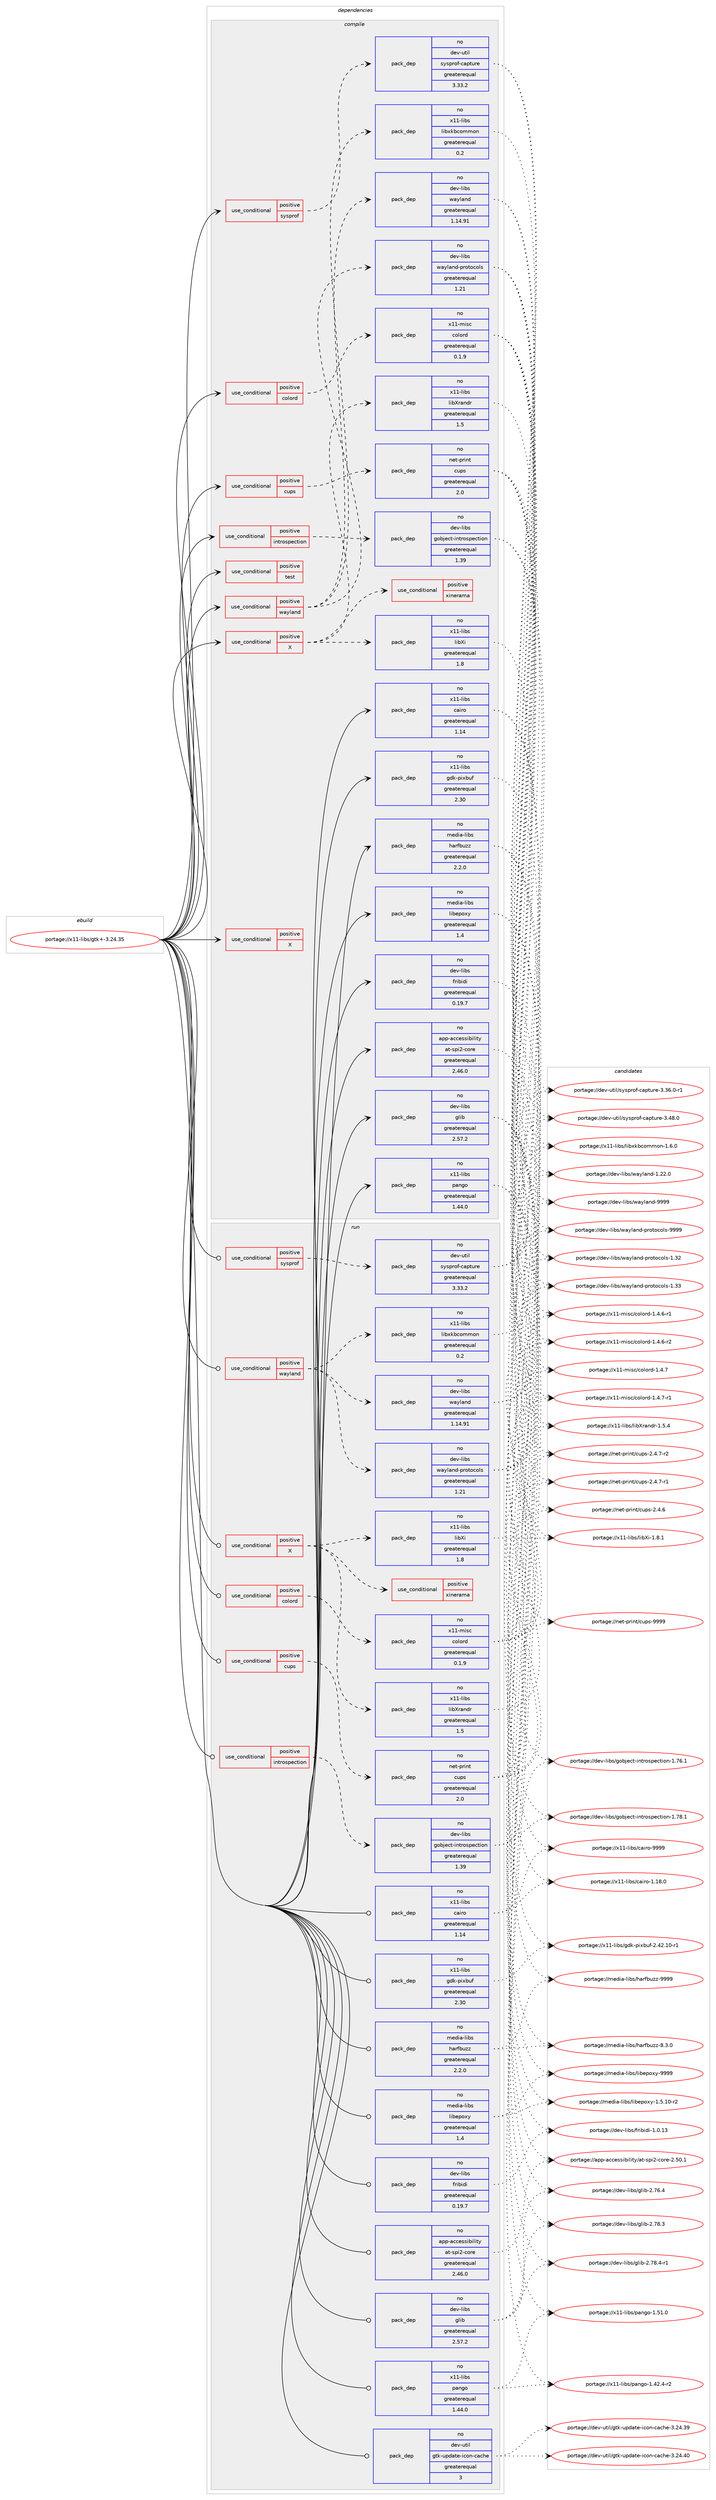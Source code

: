 digraph prolog {

# *************
# Graph options
# *************

newrank=true;
concentrate=true;
compound=true;
graph [rankdir=LR,fontname=Helvetica,fontsize=10,ranksep=1.5];#, ranksep=2.5, nodesep=0.2];
edge  [arrowhead=vee];
node  [fontname=Helvetica,fontsize=10];

# **********
# The ebuild
# **********

subgraph cluster_leftcol {
color=gray;
rank=same;
label=<<i>ebuild</i>>;
id [label="portage://x11-libs/gtk+-3.24.35", color=red, width=4, href="../x11-libs/gtk+-3.24.35.svg"];
}

# ****************
# The dependencies
# ****************

subgraph cluster_midcol {
color=gray;
label=<<i>dependencies</i>>;
subgraph cluster_compile {
fillcolor="#eeeeee";
style=filled;
label=<<i>compile</i>>;
subgraph cond13252 {
dependency19147 [label=<<TABLE BORDER="0" CELLBORDER="1" CELLSPACING="0" CELLPADDING="4"><TR><TD ROWSPAN="3" CELLPADDING="10">use_conditional</TD></TR><TR><TD>positive</TD></TR><TR><TD>X</TD></TR></TABLE>>, shape=none, color=red];
# *** BEGIN UNKNOWN DEPENDENCY TYPE (TODO) ***
# dependency19147 -> package_dependency(portage://x11-libs/gtk+-3.24.35,install,no,media-libs,libglvnd,none,[,,],[],[use(enable(X),positive),use(optenable(abi_x86_32),negative),use(optenable(abi_x86_64),negative),use(optenable(abi_x86_x32),negative),use(optenable(abi_mips_n32),negative),use(optenable(abi_mips_n64),negative),use(optenable(abi_mips_o32),negative),use(optenable(abi_s390_32),negative),use(optenable(abi_s390_64),negative)])
# *** END UNKNOWN DEPENDENCY TYPE (TODO) ***

# *** BEGIN UNKNOWN DEPENDENCY TYPE (TODO) ***
# dependency19147 -> package_dependency(portage://x11-libs/gtk+-3.24.35,install,no,x11-libs,libX11,none,[,,],[],[use(optenable(abi_x86_32),negative),use(optenable(abi_x86_64),negative),use(optenable(abi_x86_x32),negative),use(optenable(abi_mips_n32),negative),use(optenable(abi_mips_n64),negative),use(optenable(abi_mips_o32),negative),use(optenable(abi_s390_32),negative),use(optenable(abi_s390_64),negative)])
# *** END UNKNOWN DEPENDENCY TYPE (TODO) ***

# *** BEGIN UNKNOWN DEPENDENCY TYPE (TODO) ***
# dependency19147 -> package_dependency(portage://x11-libs/gtk+-3.24.35,install,no,x11-libs,libXcomposite,none,[,,],[],[use(optenable(abi_x86_32),negative),use(optenable(abi_x86_64),negative),use(optenable(abi_x86_x32),negative),use(optenable(abi_mips_n32),negative),use(optenable(abi_mips_n64),negative),use(optenable(abi_mips_o32),negative),use(optenable(abi_s390_32),negative),use(optenable(abi_s390_64),negative)])
# *** END UNKNOWN DEPENDENCY TYPE (TODO) ***

# *** BEGIN UNKNOWN DEPENDENCY TYPE (TODO) ***
# dependency19147 -> package_dependency(portage://x11-libs/gtk+-3.24.35,install,no,x11-libs,libXcursor,none,[,,],[],[use(optenable(abi_x86_32),negative),use(optenable(abi_x86_64),negative),use(optenable(abi_x86_x32),negative),use(optenable(abi_mips_n32),negative),use(optenable(abi_mips_n64),negative),use(optenable(abi_mips_o32),negative),use(optenable(abi_s390_32),negative),use(optenable(abi_s390_64),negative)])
# *** END UNKNOWN DEPENDENCY TYPE (TODO) ***

# *** BEGIN UNKNOWN DEPENDENCY TYPE (TODO) ***
# dependency19147 -> package_dependency(portage://x11-libs/gtk+-3.24.35,install,no,x11-libs,libXdamage,none,[,,],[],[use(optenable(abi_x86_32),negative),use(optenable(abi_x86_64),negative),use(optenable(abi_x86_x32),negative),use(optenable(abi_mips_n32),negative),use(optenable(abi_mips_n64),negative),use(optenable(abi_mips_o32),negative),use(optenable(abi_s390_32),negative),use(optenable(abi_s390_64),negative)])
# *** END UNKNOWN DEPENDENCY TYPE (TODO) ***

# *** BEGIN UNKNOWN DEPENDENCY TYPE (TODO) ***
# dependency19147 -> package_dependency(portage://x11-libs/gtk+-3.24.35,install,no,x11-libs,libXext,none,[,,],[],[use(optenable(abi_x86_32),negative),use(optenable(abi_x86_64),negative),use(optenable(abi_x86_x32),negative),use(optenable(abi_mips_n32),negative),use(optenable(abi_mips_n64),negative),use(optenable(abi_mips_o32),negative),use(optenable(abi_s390_32),negative),use(optenable(abi_s390_64),negative)])
# *** END UNKNOWN DEPENDENCY TYPE (TODO) ***

# *** BEGIN UNKNOWN DEPENDENCY TYPE (TODO) ***
# dependency19147 -> package_dependency(portage://x11-libs/gtk+-3.24.35,install,no,x11-libs,libXfixes,none,[,,],[],[use(optenable(abi_x86_32),negative),use(optenable(abi_x86_64),negative),use(optenable(abi_x86_x32),negative),use(optenable(abi_mips_n32),negative),use(optenable(abi_mips_n64),negative),use(optenable(abi_mips_o32),negative),use(optenable(abi_s390_32),negative),use(optenable(abi_s390_64),negative)])
# *** END UNKNOWN DEPENDENCY TYPE (TODO) ***

subgraph pack5641 {
dependency19148 [label=<<TABLE BORDER="0" CELLBORDER="1" CELLSPACING="0" CELLPADDING="4" WIDTH="220"><TR><TD ROWSPAN="6" CELLPADDING="30">pack_dep</TD></TR><TR><TD WIDTH="110">no</TD></TR><TR><TD>x11-libs</TD></TR><TR><TD>libXi</TD></TR><TR><TD>greaterequal</TD></TR><TR><TD>1.8</TD></TR></TABLE>>, shape=none, color=blue];
}
dependency19147:e -> dependency19148:w [weight=20,style="dashed",arrowhead="vee"];
subgraph pack5642 {
dependency19149 [label=<<TABLE BORDER="0" CELLBORDER="1" CELLSPACING="0" CELLPADDING="4" WIDTH="220"><TR><TD ROWSPAN="6" CELLPADDING="30">pack_dep</TD></TR><TR><TD WIDTH="110">no</TD></TR><TR><TD>x11-libs</TD></TR><TR><TD>libXrandr</TD></TR><TR><TD>greaterequal</TD></TR><TR><TD>1.5</TD></TR></TABLE>>, shape=none, color=blue];
}
dependency19147:e -> dependency19149:w [weight=20,style="dashed",arrowhead="vee"];
subgraph cond13253 {
dependency19150 [label=<<TABLE BORDER="0" CELLBORDER="1" CELLSPACING="0" CELLPADDING="4"><TR><TD ROWSPAN="3" CELLPADDING="10">use_conditional</TD></TR><TR><TD>positive</TD></TR><TR><TD>xinerama</TD></TR></TABLE>>, shape=none, color=red];
# *** BEGIN UNKNOWN DEPENDENCY TYPE (TODO) ***
# dependency19150 -> package_dependency(portage://x11-libs/gtk+-3.24.35,install,no,x11-libs,libXinerama,none,[,,],[],[use(optenable(abi_x86_32),negative),use(optenable(abi_x86_64),negative),use(optenable(abi_x86_x32),negative),use(optenable(abi_mips_n32),negative),use(optenable(abi_mips_n64),negative),use(optenable(abi_mips_o32),negative),use(optenable(abi_s390_32),negative),use(optenable(abi_s390_64),negative)])
# *** END UNKNOWN DEPENDENCY TYPE (TODO) ***

}
dependency19147:e -> dependency19150:w [weight=20,style="dashed",arrowhead="vee"];
}
id:e -> dependency19147:w [weight=20,style="solid",arrowhead="vee"];
subgraph cond13254 {
dependency19151 [label=<<TABLE BORDER="0" CELLBORDER="1" CELLSPACING="0" CELLPADDING="4"><TR><TD ROWSPAN="3" CELLPADDING="10">use_conditional</TD></TR><TR><TD>positive</TD></TR><TR><TD>X</TD></TR></TABLE>>, shape=none, color=red];
# *** BEGIN UNKNOWN DEPENDENCY TYPE (TODO) ***
# dependency19151 -> package_dependency(portage://x11-libs/gtk+-3.24.35,install,no,x11-base,xorg-proto,none,[,,],[],[])
# *** END UNKNOWN DEPENDENCY TYPE (TODO) ***

}
id:e -> dependency19151:w [weight=20,style="solid",arrowhead="vee"];
subgraph cond13255 {
dependency19152 [label=<<TABLE BORDER="0" CELLBORDER="1" CELLSPACING="0" CELLPADDING="4"><TR><TD ROWSPAN="3" CELLPADDING="10">use_conditional</TD></TR><TR><TD>positive</TD></TR><TR><TD>colord</TD></TR></TABLE>>, shape=none, color=red];
subgraph pack5643 {
dependency19153 [label=<<TABLE BORDER="0" CELLBORDER="1" CELLSPACING="0" CELLPADDING="4" WIDTH="220"><TR><TD ROWSPAN="6" CELLPADDING="30">pack_dep</TD></TR><TR><TD WIDTH="110">no</TD></TR><TR><TD>x11-misc</TD></TR><TR><TD>colord</TD></TR><TR><TD>greaterequal</TD></TR><TR><TD>0.1.9</TD></TR></TABLE>>, shape=none, color=blue];
}
dependency19152:e -> dependency19153:w [weight=20,style="dashed",arrowhead="vee"];
}
id:e -> dependency19152:w [weight=20,style="solid",arrowhead="vee"];
subgraph cond13256 {
dependency19154 [label=<<TABLE BORDER="0" CELLBORDER="1" CELLSPACING="0" CELLPADDING="4"><TR><TD ROWSPAN="3" CELLPADDING="10">use_conditional</TD></TR><TR><TD>positive</TD></TR><TR><TD>cups</TD></TR></TABLE>>, shape=none, color=red];
subgraph pack5644 {
dependency19155 [label=<<TABLE BORDER="0" CELLBORDER="1" CELLSPACING="0" CELLPADDING="4" WIDTH="220"><TR><TD ROWSPAN="6" CELLPADDING="30">pack_dep</TD></TR><TR><TD WIDTH="110">no</TD></TR><TR><TD>net-print</TD></TR><TR><TD>cups</TD></TR><TR><TD>greaterequal</TD></TR><TR><TD>2.0</TD></TR></TABLE>>, shape=none, color=blue];
}
dependency19154:e -> dependency19155:w [weight=20,style="dashed",arrowhead="vee"];
}
id:e -> dependency19154:w [weight=20,style="solid",arrowhead="vee"];
subgraph cond13257 {
dependency19156 [label=<<TABLE BORDER="0" CELLBORDER="1" CELLSPACING="0" CELLPADDING="4"><TR><TD ROWSPAN="3" CELLPADDING="10">use_conditional</TD></TR><TR><TD>positive</TD></TR><TR><TD>introspection</TD></TR></TABLE>>, shape=none, color=red];
subgraph pack5645 {
dependency19157 [label=<<TABLE BORDER="0" CELLBORDER="1" CELLSPACING="0" CELLPADDING="4" WIDTH="220"><TR><TD ROWSPAN="6" CELLPADDING="30">pack_dep</TD></TR><TR><TD WIDTH="110">no</TD></TR><TR><TD>dev-libs</TD></TR><TR><TD>gobject-introspection</TD></TR><TR><TD>greaterequal</TD></TR><TR><TD>1.39</TD></TR></TABLE>>, shape=none, color=blue];
}
dependency19156:e -> dependency19157:w [weight=20,style="dashed",arrowhead="vee"];
}
id:e -> dependency19156:w [weight=20,style="solid",arrowhead="vee"];
subgraph cond13258 {
dependency19158 [label=<<TABLE BORDER="0" CELLBORDER="1" CELLSPACING="0" CELLPADDING="4"><TR><TD ROWSPAN="3" CELLPADDING="10">use_conditional</TD></TR><TR><TD>positive</TD></TR><TR><TD>sysprof</TD></TR></TABLE>>, shape=none, color=red];
subgraph pack5646 {
dependency19159 [label=<<TABLE BORDER="0" CELLBORDER="1" CELLSPACING="0" CELLPADDING="4" WIDTH="220"><TR><TD ROWSPAN="6" CELLPADDING="30">pack_dep</TD></TR><TR><TD WIDTH="110">no</TD></TR><TR><TD>dev-util</TD></TR><TR><TD>sysprof-capture</TD></TR><TR><TD>greaterequal</TD></TR><TR><TD>3.33.2</TD></TR></TABLE>>, shape=none, color=blue];
}
dependency19158:e -> dependency19159:w [weight=20,style="dashed",arrowhead="vee"];
}
id:e -> dependency19158:w [weight=20,style="solid",arrowhead="vee"];
subgraph cond13259 {
dependency19160 [label=<<TABLE BORDER="0" CELLBORDER="1" CELLSPACING="0" CELLPADDING="4"><TR><TD ROWSPAN="3" CELLPADDING="10">use_conditional</TD></TR><TR><TD>positive</TD></TR><TR><TD>test</TD></TR></TABLE>>, shape=none, color=red];
# *** BEGIN UNKNOWN DEPENDENCY TYPE (TODO) ***
# dependency19160 -> package_dependency(portage://x11-libs/gtk+-3.24.35,install,no,media-fonts,font-cursor-misc,none,[,,],[],[])
# *** END UNKNOWN DEPENDENCY TYPE (TODO) ***

# *** BEGIN UNKNOWN DEPENDENCY TYPE (TODO) ***
# dependency19160 -> package_dependency(portage://x11-libs/gtk+-3.24.35,install,no,media-fonts,font-misc-misc,none,[,,],[],[])
# *** END UNKNOWN DEPENDENCY TYPE (TODO) ***

}
id:e -> dependency19160:w [weight=20,style="solid",arrowhead="vee"];
subgraph cond13260 {
dependency19161 [label=<<TABLE BORDER="0" CELLBORDER="1" CELLSPACING="0" CELLPADDING="4"><TR><TD ROWSPAN="3" CELLPADDING="10">use_conditional</TD></TR><TR><TD>positive</TD></TR><TR><TD>wayland</TD></TR></TABLE>>, shape=none, color=red];
subgraph pack5647 {
dependency19162 [label=<<TABLE BORDER="0" CELLBORDER="1" CELLSPACING="0" CELLPADDING="4" WIDTH="220"><TR><TD ROWSPAN="6" CELLPADDING="30">pack_dep</TD></TR><TR><TD WIDTH="110">no</TD></TR><TR><TD>dev-libs</TD></TR><TR><TD>wayland</TD></TR><TR><TD>greaterequal</TD></TR><TR><TD>1.14.91</TD></TR></TABLE>>, shape=none, color=blue];
}
dependency19161:e -> dependency19162:w [weight=20,style="dashed",arrowhead="vee"];
subgraph pack5648 {
dependency19163 [label=<<TABLE BORDER="0" CELLBORDER="1" CELLSPACING="0" CELLPADDING="4" WIDTH="220"><TR><TD ROWSPAN="6" CELLPADDING="30">pack_dep</TD></TR><TR><TD WIDTH="110">no</TD></TR><TR><TD>dev-libs</TD></TR><TR><TD>wayland-protocols</TD></TR><TR><TD>greaterequal</TD></TR><TR><TD>1.21</TD></TR></TABLE>>, shape=none, color=blue];
}
dependency19161:e -> dependency19163:w [weight=20,style="dashed",arrowhead="vee"];
# *** BEGIN UNKNOWN DEPENDENCY TYPE (TODO) ***
# dependency19161 -> package_dependency(portage://x11-libs/gtk+-3.24.35,install,no,media-libs,mesa,none,[,,],[],[use(enable(wayland),none),use(optenable(abi_x86_32),negative),use(optenable(abi_x86_64),negative),use(optenable(abi_x86_x32),negative),use(optenable(abi_mips_n32),negative),use(optenable(abi_mips_n64),negative),use(optenable(abi_mips_o32),negative),use(optenable(abi_s390_32),negative),use(optenable(abi_s390_64),negative)])
# *** END UNKNOWN DEPENDENCY TYPE (TODO) ***

subgraph pack5649 {
dependency19164 [label=<<TABLE BORDER="0" CELLBORDER="1" CELLSPACING="0" CELLPADDING="4" WIDTH="220"><TR><TD ROWSPAN="6" CELLPADDING="30">pack_dep</TD></TR><TR><TD WIDTH="110">no</TD></TR><TR><TD>x11-libs</TD></TR><TR><TD>libxkbcommon</TD></TR><TR><TD>greaterequal</TD></TR><TR><TD>0.2</TD></TR></TABLE>>, shape=none, color=blue];
}
dependency19161:e -> dependency19164:w [weight=20,style="dashed",arrowhead="vee"];
}
id:e -> dependency19161:w [weight=20,style="solid",arrowhead="vee"];
subgraph pack5650 {
dependency19165 [label=<<TABLE BORDER="0" CELLBORDER="1" CELLSPACING="0" CELLPADDING="4" WIDTH="220"><TR><TD ROWSPAN="6" CELLPADDING="30">pack_dep</TD></TR><TR><TD WIDTH="110">no</TD></TR><TR><TD>app-accessibility</TD></TR><TR><TD>at-spi2-core</TD></TR><TR><TD>greaterequal</TD></TR><TR><TD>2.46.0</TD></TR></TABLE>>, shape=none, color=blue];
}
id:e -> dependency19165:w [weight=20,style="solid",arrowhead="vee"];
subgraph pack5651 {
dependency19166 [label=<<TABLE BORDER="0" CELLBORDER="1" CELLSPACING="0" CELLPADDING="4" WIDTH="220"><TR><TD ROWSPAN="6" CELLPADDING="30">pack_dep</TD></TR><TR><TD WIDTH="110">no</TD></TR><TR><TD>dev-libs</TD></TR><TR><TD>fribidi</TD></TR><TR><TD>greaterequal</TD></TR><TR><TD>0.19.7</TD></TR></TABLE>>, shape=none, color=blue];
}
id:e -> dependency19166:w [weight=20,style="solid",arrowhead="vee"];
subgraph pack5652 {
dependency19167 [label=<<TABLE BORDER="0" CELLBORDER="1" CELLSPACING="0" CELLPADDING="4" WIDTH="220"><TR><TD ROWSPAN="6" CELLPADDING="30">pack_dep</TD></TR><TR><TD WIDTH="110">no</TD></TR><TR><TD>dev-libs</TD></TR><TR><TD>glib</TD></TR><TR><TD>greaterequal</TD></TR><TR><TD>2.57.2</TD></TR></TABLE>>, shape=none, color=blue];
}
id:e -> dependency19167:w [weight=20,style="solid",arrowhead="vee"];
# *** BEGIN UNKNOWN DEPENDENCY TYPE (TODO) ***
# id -> package_dependency(portage://x11-libs/gtk+-3.24.35,install,no,dev-util,desktop-file-utils,none,[,,],[],[])
# *** END UNKNOWN DEPENDENCY TYPE (TODO) ***

# *** BEGIN UNKNOWN DEPENDENCY TYPE (TODO) ***
# id -> package_dependency(portage://x11-libs/gtk+-3.24.35,install,no,media-libs,fontconfig,none,[,,],[],[use(optenable(abi_x86_32),negative),use(optenable(abi_x86_64),negative),use(optenable(abi_x86_x32),negative),use(optenable(abi_mips_n32),negative),use(optenable(abi_mips_n64),negative),use(optenable(abi_mips_o32),negative),use(optenable(abi_s390_32),negative),use(optenable(abi_s390_64),negative)])
# *** END UNKNOWN DEPENDENCY TYPE (TODO) ***

subgraph pack5653 {
dependency19168 [label=<<TABLE BORDER="0" CELLBORDER="1" CELLSPACING="0" CELLPADDING="4" WIDTH="220"><TR><TD ROWSPAN="6" CELLPADDING="30">pack_dep</TD></TR><TR><TD WIDTH="110">no</TD></TR><TR><TD>media-libs</TD></TR><TR><TD>harfbuzz</TD></TR><TR><TD>greaterequal</TD></TR><TR><TD>2.2.0</TD></TR></TABLE>>, shape=none, color=blue];
}
id:e -> dependency19168:w [weight=20,style="solid",arrowhead="vee"];
subgraph pack5654 {
dependency19169 [label=<<TABLE BORDER="0" CELLBORDER="1" CELLSPACING="0" CELLPADDING="4" WIDTH="220"><TR><TD ROWSPAN="6" CELLPADDING="30">pack_dep</TD></TR><TR><TD WIDTH="110">no</TD></TR><TR><TD>media-libs</TD></TR><TR><TD>libepoxy</TD></TR><TR><TD>greaterequal</TD></TR><TR><TD>1.4</TD></TR></TABLE>>, shape=none, color=blue];
}
id:e -> dependency19169:w [weight=20,style="solid",arrowhead="vee"];
# *** BEGIN UNKNOWN DEPENDENCY TYPE (TODO) ***
# id -> package_dependency(portage://x11-libs/gtk+-3.24.35,install,no,virtual,libintl,none,[,,],[],[use(optenable(abi_x86_32),negative),use(optenable(abi_x86_64),negative),use(optenable(abi_x86_x32),negative),use(optenable(abi_mips_n32),negative),use(optenable(abi_mips_n64),negative),use(optenable(abi_mips_o32),negative),use(optenable(abi_s390_32),negative),use(optenable(abi_s390_64),negative)])
# *** END UNKNOWN DEPENDENCY TYPE (TODO) ***

subgraph pack5655 {
dependency19170 [label=<<TABLE BORDER="0" CELLBORDER="1" CELLSPACING="0" CELLPADDING="4" WIDTH="220"><TR><TD ROWSPAN="6" CELLPADDING="30">pack_dep</TD></TR><TR><TD WIDTH="110">no</TD></TR><TR><TD>x11-libs</TD></TR><TR><TD>cairo</TD></TR><TR><TD>greaterequal</TD></TR><TR><TD>1.14</TD></TR></TABLE>>, shape=none, color=blue];
}
id:e -> dependency19170:w [weight=20,style="solid",arrowhead="vee"];
subgraph pack5656 {
dependency19171 [label=<<TABLE BORDER="0" CELLBORDER="1" CELLSPACING="0" CELLPADDING="4" WIDTH="220"><TR><TD ROWSPAN="6" CELLPADDING="30">pack_dep</TD></TR><TR><TD WIDTH="110">no</TD></TR><TR><TD>x11-libs</TD></TR><TR><TD>gdk-pixbuf</TD></TR><TR><TD>greaterequal</TD></TR><TR><TD>2.30</TD></TR></TABLE>>, shape=none, color=blue];
}
id:e -> dependency19171:w [weight=20,style="solid",arrowhead="vee"];
subgraph pack5657 {
dependency19172 [label=<<TABLE BORDER="0" CELLBORDER="1" CELLSPACING="0" CELLPADDING="4" WIDTH="220"><TR><TD ROWSPAN="6" CELLPADDING="30">pack_dep</TD></TR><TR><TD WIDTH="110">no</TD></TR><TR><TD>x11-libs</TD></TR><TR><TD>pango</TD></TR><TR><TD>greaterequal</TD></TR><TR><TD>1.44.0</TD></TR></TABLE>>, shape=none, color=blue];
}
id:e -> dependency19172:w [weight=20,style="solid",arrowhead="vee"];
# *** BEGIN UNKNOWN DEPENDENCY TYPE (TODO) ***
# id -> package_dependency(portage://x11-libs/gtk+-3.24.35,install,no,x11-misc,shared-mime-info,none,[,,],[],[])
# *** END UNKNOWN DEPENDENCY TYPE (TODO) ***

}
subgraph cluster_compileandrun {
fillcolor="#eeeeee";
style=filled;
label=<<i>compile and run</i>>;
}
subgraph cluster_run {
fillcolor="#eeeeee";
style=filled;
label=<<i>run</i>>;
subgraph cond13261 {
dependency19173 [label=<<TABLE BORDER="0" CELLBORDER="1" CELLSPACING="0" CELLPADDING="4"><TR><TD ROWSPAN="3" CELLPADDING="10">use_conditional</TD></TR><TR><TD>positive</TD></TR><TR><TD>X</TD></TR></TABLE>>, shape=none, color=red];
# *** BEGIN UNKNOWN DEPENDENCY TYPE (TODO) ***
# dependency19173 -> package_dependency(portage://x11-libs/gtk+-3.24.35,run,no,media-libs,libglvnd,none,[,,],[],[use(enable(X),positive),use(optenable(abi_x86_32),negative),use(optenable(abi_x86_64),negative),use(optenable(abi_x86_x32),negative),use(optenable(abi_mips_n32),negative),use(optenable(abi_mips_n64),negative),use(optenable(abi_mips_o32),negative),use(optenable(abi_s390_32),negative),use(optenable(abi_s390_64),negative)])
# *** END UNKNOWN DEPENDENCY TYPE (TODO) ***

# *** BEGIN UNKNOWN DEPENDENCY TYPE (TODO) ***
# dependency19173 -> package_dependency(portage://x11-libs/gtk+-3.24.35,run,no,x11-libs,libX11,none,[,,],[],[use(optenable(abi_x86_32),negative),use(optenable(abi_x86_64),negative),use(optenable(abi_x86_x32),negative),use(optenable(abi_mips_n32),negative),use(optenable(abi_mips_n64),negative),use(optenable(abi_mips_o32),negative),use(optenable(abi_s390_32),negative),use(optenable(abi_s390_64),negative)])
# *** END UNKNOWN DEPENDENCY TYPE (TODO) ***

# *** BEGIN UNKNOWN DEPENDENCY TYPE (TODO) ***
# dependency19173 -> package_dependency(portage://x11-libs/gtk+-3.24.35,run,no,x11-libs,libXcomposite,none,[,,],[],[use(optenable(abi_x86_32),negative),use(optenable(abi_x86_64),negative),use(optenable(abi_x86_x32),negative),use(optenable(abi_mips_n32),negative),use(optenable(abi_mips_n64),negative),use(optenable(abi_mips_o32),negative),use(optenable(abi_s390_32),negative),use(optenable(abi_s390_64),negative)])
# *** END UNKNOWN DEPENDENCY TYPE (TODO) ***

# *** BEGIN UNKNOWN DEPENDENCY TYPE (TODO) ***
# dependency19173 -> package_dependency(portage://x11-libs/gtk+-3.24.35,run,no,x11-libs,libXcursor,none,[,,],[],[use(optenable(abi_x86_32),negative),use(optenable(abi_x86_64),negative),use(optenable(abi_x86_x32),negative),use(optenable(abi_mips_n32),negative),use(optenable(abi_mips_n64),negative),use(optenable(abi_mips_o32),negative),use(optenable(abi_s390_32),negative),use(optenable(abi_s390_64),negative)])
# *** END UNKNOWN DEPENDENCY TYPE (TODO) ***

# *** BEGIN UNKNOWN DEPENDENCY TYPE (TODO) ***
# dependency19173 -> package_dependency(portage://x11-libs/gtk+-3.24.35,run,no,x11-libs,libXdamage,none,[,,],[],[use(optenable(abi_x86_32),negative),use(optenable(abi_x86_64),negative),use(optenable(abi_x86_x32),negative),use(optenable(abi_mips_n32),negative),use(optenable(abi_mips_n64),negative),use(optenable(abi_mips_o32),negative),use(optenable(abi_s390_32),negative),use(optenable(abi_s390_64),negative)])
# *** END UNKNOWN DEPENDENCY TYPE (TODO) ***

# *** BEGIN UNKNOWN DEPENDENCY TYPE (TODO) ***
# dependency19173 -> package_dependency(portage://x11-libs/gtk+-3.24.35,run,no,x11-libs,libXext,none,[,,],[],[use(optenable(abi_x86_32),negative),use(optenable(abi_x86_64),negative),use(optenable(abi_x86_x32),negative),use(optenable(abi_mips_n32),negative),use(optenable(abi_mips_n64),negative),use(optenable(abi_mips_o32),negative),use(optenable(abi_s390_32),negative),use(optenable(abi_s390_64),negative)])
# *** END UNKNOWN DEPENDENCY TYPE (TODO) ***

# *** BEGIN UNKNOWN DEPENDENCY TYPE (TODO) ***
# dependency19173 -> package_dependency(portage://x11-libs/gtk+-3.24.35,run,no,x11-libs,libXfixes,none,[,,],[],[use(optenable(abi_x86_32),negative),use(optenable(abi_x86_64),negative),use(optenable(abi_x86_x32),negative),use(optenable(abi_mips_n32),negative),use(optenable(abi_mips_n64),negative),use(optenable(abi_mips_o32),negative),use(optenable(abi_s390_32),negative),use(optenable(abi_s390_64),negative)])
# *** END UNKNOWN DEPENDENCY TYPE (TODO) ***

subgraph pack5658 {
dependency19174 [label=<<TABLE BORDER="0" CELLBORDER="1" CELLSPACING="0" CELLPADDING="4" WIDTH="220"><TR><TD ROWSPAN="6" CELLPADDING="30">pack_dep</TD></TR><TR><TD WIDTH="110">no</TD></TR><TR><TD>x11-libs</TD></TR><TR><TD>libXi</TD></TR><TR><TD>greaterequal</TD></TR><TR><TD>1.8</TD></TR></TABLE>>, shape=none, color=blue];
}
dependency19173:e -> dependency19174:w [weight=20,style="dashed",arrowhead="vee"];
subgraph pack5659 {
dependency19175 [label=<<TABLE BORDER="0" CELLBORDER="1" CELLSPACING="0" CELLPADDING="4" WIDTH="220"><TR><TD ROWSPAN="6" CELLPADDING="30">pack_dep</TD></TR><TR><TD WIDTH="110">no</TD></TR><TR><TD>x11-libs</TD></TR><TR><TD>libXrandr</TD></TR><TR><TD>greaterequal</TD></TR><TR><TD>1.5</TD></TR></TABLE>>, shape=none, color=blue];
}
dependency19173:e -> dependency19175:w [weight=20,style="dashed",arrowhead="vee"];
subgraph cond13262 {
dependency19176 [label=<<TABLE BORDER="0" CELLBORDER="1" CELLSPACING="0" CELLPADDING="4"><TR><TD ROWSPAN="3" CELLPADDING="10">use_conditional</TD></TR><TR><TD>positive</TD></TR><TR><TD>xinerama</TD></TR></TABLE>>, shape=none, color=red];
# *** BEGIN UNKNOWN DEPENDENCY TYPE (TODO) ***
# dependency19176 -> package_dependency(portage://x11-libs/gtk+-3.24.35,run,no,x11-libs,libXinerama,none,[,,],[],[use(optenable(abi_x86_32),negative),use(optenable(abi_x86_64),negative),use(optenable(abi_x86_x32),negative),use(optenable(abi_mips_n32),negative),use(optenable(abi_mips_n64),negative),use(optenable(abi_mips_o32),negative),use(optenable(abi_s390_32),negative),use(optenable(abi_s390_64),negative)])
# *** END UNKNOWN DEPENDENCY TYPE (TODO) ***

}
dependency19173:e -> dependency19176:w [weight=20,style="dashed",arrowhead="vee"];
}
id:e -> dependency19173:w [weight=20,style="solid",arrowhead="odot"];
subgraph cond13263 {
dependency19177 [label=<<TABLE BORDER="0" CELLBORDER="1" CELLSPACING="0" CELLPADDING="4"><TR><TD ROWSPAN="3" CELLPADDING="10">use_conditional</TD></TR><TR><TD>positive</TD></TR><TR><TD>colord</TD></TR></TABLE>>, shape=none, color=red];
subgraph pack5660 {
dependency19178 [label=<<TABLE BORDER="0" CELLBORDER="1" CELLSPACING="0" CELLPADDING="4" WIDTH="220"><TR><TD ROWSPAN="6" CELLPADDING="30">pack_dep</TD></TR><TR><TD WIDTH="110">no</TD></TR><TR><TD>x11-misc</TD></TR><TR><TD>colord</TD></TR><TR><TD>greaterequal</TD></TR><TR><TD>0.1.9</TD></TR></TABLE>>, shape=none, color=blue];
}
dependency19177:e -> dependency19178:w [weight=20,style="dashed",arrowhead="vee"];
}
id:e -> dependency19177:w [weight=20,style="solid",arrowhead="odot"];
subgraph cond13264 {
dependency19179 [label=<<TABLE BORDER="0" CELLBORDER="1" CELLSPACING="0" CELLPADDING="4"><TR><TD ROWSPAN="3" CELLPADDING="10">use_conditional</TD></TR><TR><TD>positive</TD></TR><TR><TD>cups</TD></TR></TABLE>>, shape=none, color=red];
subgraph pack5661 {
dependency19180 [label=<<TABLE BORDER="0" CELLBORDER="1" CELLSPACING="0" CELLPADDING="4" WIDTH="220"><TR><TD ROWSPAN="6" CELLPADDING="30">pack_dep</TD></TR><TR><TD WIDTH="110">no</TD></TR><TR><TD>net-print</TD></TR><TR><TD>cups</TD></TR><TR><TD>greaterequal</TD></TR><TR><TD>2.0</TD></TR></TABLE>>, shape=none, color=blue];
}
dependency19179:e -> dependency19180:w [weight=20,style="dashed",arrowhead="vee"];
}
id:e -> dependency19179:w [weight=20,style="solid",arrowhead="odot"];
subgraph cond13265 {
dependency19181 [label=<<TABLE BORDER="0" CELLBORDER="1" CELLSPACING="0" CELLPADDING="4"><TR><TD ROWSPAN="3" CELLPADDING="10">use_conditional</TD></TR><TR><TD>positive</TD></TR><TR><TD>introspection</TD></TR></TABLE>>, shape=none, color=red];
subgraph pack5662 {
dependency19182 [label=<<TABLE BORDER="0" CELLBORDER="1" CELLSPACING="0" CELLPADDING="4" WIDTH="220"><TR><TD ROWSPAN="6" CELLPADDING="30">pack_dep</TD></TR><TR><TD WIDTH="110">no</TD></TR><TR><TD>dev-libs</TD></TR><TR><TD>gobject-introspection</TD></TR><TR><TD>greaterequal</TD></TR><TR><TD>1.39</TD></TR></TABLE>>, shape=none, color=blue];
}
dependency19181:e -> dependency19182:w [weight=20,style="dashed",arrowhead="vee"];
}
id:e -> dependency19181:w [weight=20,style="solid",arrowhead="odot"];
subgraph cond13266 {
dependency19183 [label=<<TABLE BORDER="0" CELLBORDER="1" CELLSPACING="0" CELLPADDING="4"><TR><TD ROWSPAN="3" CELLPADDING="10">use_conditional</TD></TR><TR><TD>positive</TD></TR><TR><TD>sysprof</TD></TR></TABLE>>, shape=none, color=red];
subgraph pack5663 {
dependency19184 [label=<<TABLE BORDER="0" CELLBORDER="1" CELLSPACING="0" CELLPADDING="4" WIDTH="220"><TR><TD ROWSPAN="6" CELLPADDING="30">pack_dep</TD></TR><TR><TD WIDTH="110">no</TD></TR><TR><TD>dev-util</TD></TR><TR><TD>sysprof-capture</TD></TR><TR><TD>greaterequal</TD></TR><TR><TD>3.33.2</TD></TR></TABLE>>, shape=none, color=blue];
}
dependency19183:e -> dependency19184:w [weight=20,style="dashed",arrowhead="vee"];
}
id:e -> dependency19183:w [weight=20,style="solid",arrowhead="odot"];
subgraph cond13267 {
dependency19185 [label=<<TABLE BORDER="0" CELLBORDER="1" CELLSPACING="0" CELLPADDING="4"><TR><TD ROWSPAN="3" CELLPADDING="10">use_conditional</TD></TR><TR><TD>positive</TD></TR><TR><TD>wayland</TD></TR></TABLE>>, shape=none, color=red];
subgraph pack5664 {
dependency19186 [label=<<TABLE BORDER="0" CELLBORDER="1" CELLSPACING="0" CELLPADDING="4" WIDTH="220"><TR><TD ROWSPAN="6" CELLPADDING="30">pack_dep</TD></TR><TR><TD WIDTH="110">no</TD></TR><TR><TD>dev-libs</TD></TR><TR><TD>wayland</TD></TR><TR><TD>greaterequal</TD></TR><TR><TD>1.14.91</TD></TR></TABLE>>, shape=none, color=blue];
}
dependency19185:e -> dependency19186:w [weight=20,style="dashed",arrowhead="vee"];
subgraph pack5665 {
dependency19187 [label=<<TABLE BORDER="0" CELLBORDER="1" CELLSPACING="0" CELLPADDING="4" WIDTH="220"><TR><TD ROWSPAN="6" CELLPADDING="30">pack_dep</TD></TR><TR><TD WIDTH="110">no</TD></TR><TR><TD>dev-libs</TD></TR><TR><TD>wayland-protocols</TD></TR><TR><TD>greaterequal</TD></TR><TR><TD>1.21</TD></TR></TABLE>>, shape=none, color=blue];
}
dependency19185:e -> dependency19187:w [weight=20,style="dashed",arrowhead="vee"];
# *** BEGIN UNKNOWN DEPENDENCY TYPE (TODO) ***
# dependency19185 -> package_dependency(portage://x11-libs/gtk+-3.24.35,run,no,media-libs,mesa,none,[,,],[],[use(enable(wayland),none),use(optenable(abi_x86_32),negative),use(optenable(abi_x86_64),negative),use(optenable(abi_x86_x32),negative),use(optenable(abi_mips_n32),negative),use(optenable(abi_mips_n64),negative),use(optenable(abi_mips_o32),negative),use(optenable(abi_s390_32),negative),use(optenable(abi_s390_64),negative)])
# *** END UNKNOWN DEPENDENCY TYPE (TODO) ***

subgraph pack5666 {
dependency19188 [label=<<TABLE BORDER="0" CELLBORDER="1" CELLSPACING="0" CELLPADDING="4" WIDTH="220"><TR><TD ROWSPAN="6" CELLPADDING="30">pack_dep</TD></TR><TR><TD WIDTH="110">no</TD></TR><TR><TD>x11-libs</TD></TR><TR><TD>libxkbcommon</TD></TR><TR><TD>greaterequal</TD></TR><TR><TD>0.2</TD></TR></TABLE>>, shape=none, color=blue];
}
dependency19185:e -> dependency19188:w [weight=20,style="dashed",arrowhead="vee"];
}
id:e -> dependency19185:w [weight=20,style="solid",arrowhead="odot"];
subgraph pack5667 {
dependency19189 [label=<<TABLE BORDER="0" CELLBORDER="1" CELLSPACING="0" CELLPADDING="4" WIDTH="220"><TR><TD ROWSPAN="6" CELLPADDING="30">pack_dep</TD></TR><TR><TD WIDTH="110">no</TD></TR><TR><TD>app-accessibility</TD></TR><TR><TD>at-spi2-core</TD></TR><TR><TD>greaterequal</TD></TR><TR><TD>2.46.0</TD></TR></TABLE>>, shape=none, color=blue];
}
id:e -> dependency19189:w [weight=20,style="solid",arrowhead="odot"];
subgraph pack5668 {
dependency19190 [label=<<TABLE BORDER="0" CELLBORDER="1" CELLSPACING="0" CELLPADDING="4" WIDTH="220"><TR><TD ROWSPAN="6" CELLPADDING="30">pack_dep</TD></TR><TR><TD WIDTH="110">no</TD></TR><TR><TD>dev-libs</TD></TR><TR><TD>fribidi</TD></TR><TR><TD>greaterequal</TD></TR><TR><TD>0.19.7</TD></TR></TABLE>>, shape=none, color=blue];
}
id:e -> dependency19190:w [weight=20,style="solid",arrowhead="odot"];
subgraph pack5669 {
dependency19191 [label=<<TABLE BORDER="0" CELLBORDER="1" CELLSPACING="0" CELLPADDING="4" WIDTH="220"><TR><TD ROWSPAN="6" CELLPADDING="30">pack_dep</TD></TR><TR><TD WIDTH="110">no</TD></TR><TR><TD>dev-libs</TD></TR><TR><TD>glib</TD></TR><TR><TD>greaterequal</TD></TR><TR><TD>2.57.2</TD></TR></TABLE>>, shape=none, color=blue];
}
id:e -> dependency19191:w [weight=20,style="solid",arrowhead="odot"];
subgraph pack5670 {
dependency19192 [label=<<TABLE BORDER="0" CELLBORDER="1" CELLSPACING="0" CELLPADDING="4" WIDTH="220"><TR><TD ROWSPAN="6" CELLPADDING="30">pack_dep</TD></TR><TR><TD WIDTH="110">no</TD></TR><TR><TD>dev-util</TD></TR><TR><TD>gtk-update-icon-cache</TD></TR><TR><TD>greaterequal</TD></TR><TR><TD>3</TD></TR></TABLE>>, shape=none, color=blue];
}
id:e -> dependency19192:w [weight=20,style="solid",arrowhead="odot"];
# *** BEGIN UNKNOWN DEPENDENCY TYPE (TODO) ***
# id -> package_dependency(portage://x11-libs/gtk+-3.24.35,run,no,media-libs,fontconfig,none,[,,],[],[use(optenable(abi_x86_32),negative),use(optenable(abi_x86_64),negative),use(optenable(abi_x86_x32),negative),use(optenable(abi_mips_n32),negative),use(optenable(abi_mips_n64),negative),use(optenable(abi_mips_o32),negative),use(optenable(abi_s390_32),negative),use(optenable(abi_s390_64),negative)])
# *** END UNKNOWN DEPENDENCY TYPE (TODO) ***

subgraph pack5671 {
dependency19193 [label=<<TABLE BORDER="0" CELLBORDER="1" CELLSPACING="0" CELLPADDING="4" WIDTH="220"><TR><TD ROWSPAN="6" CELLPADDING="30">pack_dep</TD></TR><TR><TD WIDTH="110">no</TD></TR><TR><TD>media-libs</TD></TR><TR><TD>harfbuzz</TD></TR><TR><TD>greaterequal</TD></TR><TR><TD>2.2.0</TD></TR></TABLE>>, shape=none, color=blue];
}
id:e -> dependency19193:w [weight=20,style="solid",arrowhead="odot"];
subgraph pack5672 {
dependency19194 [label=<<TABLE BORDER="0" CELLBORDER="1" CELLSPACING="0" CELLPADDING="4" WIDTH="220"><TR><TD ROWSPAN="6" CELLPADDING="30">pack_dep</TD></TR><TR><TD WIDTH="110">no</TD></TR><TR><TD>media-libs</TD></TR><TR><TD>libepoxy</TD></TR><TR><TD>greaterequal</TD></TR><TR><TD>1.4</TD></TR></TABLE>>, shape=none, color=blue];
}
id:e -> dependency19194:w [weight=20,style="solid",arrowhead="odot"];
# *** BEGIN UNKNOWN DEPENDENCY TYPE (TODO) ***
# id -> package_dependency(portage://x11-libs/gtk+-3.24.35,run,no,virtual,libintl,none,[,,],[],[use(optenable(abi_x86_32),negative),use(optenable(abi_x86_64),negative),use(optenable(abi_x86_x32),negative),use(optenable(abi_mips_n32),negative),use(optenable(abi_mips_n64),negative),use(optenable(abi_mips_o32),negative),use(optenable(abi_s390_32),negative),use(optenable(abi_s390_64),negative)])
# *** END UNKNOWN DEPENDENCY TYPE (TODO) ***

subgraph pack5673 {
dependency19195 [label=<<TABLE BORDER="0" CELLBORDER="1" CELLSPACING="0" CELLPADDING="4" WIDTH="220"><TR><TD ROWSPAN="6" CELLPADDING="30">pack_dep</TD></TR><TR><TD WIDTH="110">no</TD></TR><TR><TD>x11-libs</TD></TR><TR><TD>cairo</TD></TR><TR><TD>greaterequal</TD></TR><TR><TD>1.14</TD></TR></TABLE>>, shape=none, color=blue];
}
id:e -> dependency19195:w [weight=20,style="solid",arrowhead="odot"];
subgraph pack5674 {
dependency19196 [label=<<TABLE BORDER="0" CELLBORDER="1" CELLSPACING="0" CELLPADDING="4" WIDTH="220"><TR><TD ROWSPAN="6" CELLPADDING="30">pack_dep</TD></TR><TR><TD WIDTH="110">no</TD></TR><TR><TD>x11-libs</TD></TR><TR><TD>gdk-pixbuf</TD></TR><TR><TD>greaterequal</TD></TR><TR><TD>2.30</TD></TR></TABLE>>, shape=none, color=blue];
}
id:e -> dependency19196:w [weight=20,style="solid",arrowhead="odot"];
subgraph pack5675 {
dependency19197 [label=<<TABLE BORDER="0" CELLBORDER="1" CELLSPACING="0" CELLPADDING="4" WIDTH="220"><TR><TD ROWSPAN="6" CELLPADDING="30">pack_dep</TD></TR><TR><TD WIDTH="110">no</TD></TR><TR><TD>x11-libs</TD></TR><TR><TD>pango</TD></TR><TR><TD>greaterequal</TD></TR><TR><TD>1.44.0</TD></TR></TABLE>>, shape=none, color=blue];
}
id:e -> dependency19197:w [weight=20,style="solid",arrowhead="odot"];
# *** BEGIN UNKNOWN DEPENDENCY TYPE (TODO) ***
# id -> package_dependency(portage://x11-libs/gtk+-3.24.35,run,no,x11-misc,shared-mime-info,none,[,,],[],[])
# *** END UNKNOWN DEPENDENCY TYPE (TODO) ***

}
}

# **************
# The candidates
# **************

subgraph cluster_choices {
rank=same;
color=gray;
label=<<i>candidates</i>>;

subgraph choice5641 {
color=black;
nodesep=1;
choice12049494510810598115471081059888105454946564649 [label="portage://x11-libs/libXi-1.8.1", color=red, width=4,href="../x11-libs/libXi-1.8.1.svg"];
dependency19148:e -> choice12049494510810598115471081059888105454946564649:w [style=dotted,weight="100"];
}
subgraph choice5642 {
color=black;
nodesep=1;
choice1204949451081059811547108105988811497110100114454946534652 [label="portage://x11-libs/libXrandr-1.5.4", color=red, width=4,href="../x11-libs/libXrandr-1.5.4.svg"];
dependency19149:e -> choice1204949451081059811547108105988811497110100114454946534652:w [style=dotted,weight="100"];
}
subgraph choice5643 {
color=black;
nodesep=1;
choice1204949451091051159947991111081111141004549465246544511449 [label="portage://x11-misc/colord-1.4.6-r1", color=red, width=4,href="../x11-misc/colord-1.4.6-r1.svg"];
choice1204949451091051159947991111081111141004549465246544511450 [label="portage://x11-misc/colord-1.4.6-r2", color=red, width=4,href="../x11-misc/colord-1.4.6-r2.svg"];
choice120494945109105115994799111108111114100454946524655 [label="portage://x11-misc/colord-1.4.7", color=red, width=4,href="../x11-misc/colord-1.4.7.svg"];
choice1204949451091051159947991111081111141004549465246554511449 [label="portage://x11-misc/colord-1.4.7-r1", color=red, width=4,href="../x11-misc/colord-1.4.7-r1.svg"];
dependency19153:e -> choice1204949451091051159947991111081111141004549465246544511449:w [style=dotted,weight="100"];
dependency19153:e -> choice1204949451091051159947991111081111141004549465246544511450:w [style=dotted,weight="100"];
dependency19153:e -> choice120494945109105115994799111108111114100454946524655:w [style=dotted,weight="100"];
dependency19153:e -> choice1204949451091051159947991111081111141004549465246554511449:w [style=dotted,weight="100"];
}
subgraph choice5644 {
color=black;
nodesep=1;
choice110101116451121141051101164799117112115455046524654 [label="portage://net-print/cups-2.4.6", color=red, width=4,href="../net-print/cups-2.4.6.svg"];
choice1101011164511211410511011647991171121154550465246554511449 [label="portage://net-print/cups-2.4.7-r1", color=red, width=4,href="../net-print/cups-2.4.7-r1.svg"];
choice1101011164511211410511011647991171121154550465246554511450 [label="portage://net-print/cups-2.4.7-r2", color=red, width=4,href="../net-print/cups-2.4.7-r2.svg"];
choice1101011164511211410511011647991171121154557575757 [label="portage://net-print/cups-9999", color=red, width=4,href="../net-print/cups-9999.svg"];
dependency19155:e -> choice110101116451121141051101164799117112115455046524654:w [style=dotted,weight="100"];
dependency19155:e -> choice1101011164511211410511011647991171121154550465246554511449:w [style=dotted,weight="100"];
dependency19155:e -> choice1101011164511211410511011647991171121154550465246554511450:w [style=dotted,weight="100"];
dependency19155:e -> choice1101011164511211410511011647991171121154557575757:w [style=dotted,weight="100"];
}
subgraph choice5645 {
color=black;
nodesep=1;
choice1001011184510810598115471031119810610199116451051101161141111151121019911610511111045494655544649 [label="portage://dev-libs/gobject-introspection-1.76.1", color=red, width=4,href="../dev-libs/gobject-introspection-1.76.1.svg"];
choice1001011184510810598115471031119810610199116451051101161141111151121019911610511111045494655564649 [label="portage://dev-libs/gobject-introspection-1.78.1", color=red, width=4,href="../dev-libs/gobject-introspection-1.78.1.svg"];
dependency19157:e -> choice1001011184510810598115471031119810610199116451051101161141111151121019911610511111045494655544649:w [style=dotted,weight="100"];
dependency19157:e -> choice1001011184510810598115471031119810610199116451051101161141111151121019911610511111045494655564649:w [style=dotted,weight="100"];
}
subgraph choice5646 {
color=black;
nodesep=1;
choice1001011184511711610510847115121115112114111102459997112116117114101455146515446484511449 [label="portage://dev-util/sysprof-capture-3.36.0-r1", color=red, width=4,href="../dev-util/sysprof-capture-3.36.0-r1.svg"];
choice100101118451171161051084711512111511211411110245999711211611711410145514652564648 [label="portage://dev-util/sysprof-capture-3.48.0", color=red, width=4,href="../dev-util/sysprof-capture-3.48.0.svg"];
dependency19159:e -> choice1001011184511711610510847115121115112114111102459997112116117114101455146515446484511449:w [style=dotted,weight="100"];
dependency19159:e -> choice100101118451171161051084711512111511211411110245999711211611711410145514652564648:w [style=dotted,weight="100"];
}
subgraph choice5647 {
color=black;
nodesep=1;
choice100101118451081059811547119971211089711010045494650504648 [label="portage://dev-libs/wayland-1.22.0", color=red, width=4,href="../dev-libs/wayland-1.22.0.svg"];
choice10010111845108105981154711997121108971101004557575757 [label="portage://dev-libs/wayland-9999", color=red, width=4,href="../dev-libs/wayland-9999.svg"];
dependency19162:e -> choice100101118451081059811547119971211089711010045494650504648:w [style=dotted,weight="100"];
dependency19162:e -> choice10010111845108105981154711997121108971101004557575757:w [style=dotted,weight="100"];
}
subgraph choice5648 {
color=black;
nodesep=1;
choice100101118451081059811547119971211089711010045112114111116111991111081154549465150 [label="portage://dev-libs/wayland-protocols-1.32", color=red, width=4,href="../dev-libs/wayland-protocols-1.32.svg"];
choice100101118451081059811547119971211089711010045112114111116111991111081154549465151 [label="portage://dev-libs/wayland-protocols-1.33", color=red, width=4,href="../dev-libs/wayland-protocols-1.33.svg"];
choice100101118451081059811547119971211089711010045112114111116111991111081154557575757 [label="portage://dev-libs/wayland-protocols-9999", color=red, width=4,href="../dev-libs/wayland-protocols-9999.svg"];
dependency19163:e -> choice100101118451081059811547119971211089711010045112114111116111991111081154549465150:w [style=dotted,weight="100"];
dependency19163:e -> choice100101118451081059811547119971211089711010045112114111116111991111081154549465151:w [style=dotted,weight="100"];
dependency19163:e -> choice100101118451081059811547119971211089711010045112114111116111991111081154557575757:w [style=dotted,weight="100"];
}
subgraph choice5649 {
color=black;
nodesep=1;
choice1204949451081059811547108105981201079899111109109111110454946544648 [label="portage://x11-libs/libxkbcommon-1.6.0", color=red, width=4,href="../x11-libs/libxkbcommon-1.6.0.svg"];
dependency19164:e -> choice1204949451081059811547108105981201079899111109109111110454946544648:w [style=dotted,weight="100"];
}
subgraph choice5650 {
color=black;
nodesep=1;
choice97112112459799991011151151059810510810511612147971164511511210550459911111410145504653484649 [label="portage://app-accessibility/at-spi2-core-2.50.1", color=red, width=4,href="../app-accessibility/at-spi2-core-2.50.1.svg"];
dependency19165:e -> choice97112112459799991011151151059810510810511612147971164511511210550459911111410145504653484649:w [style=dotted,weight="100"];
}
subgraph choice5651 {
color=black;
nodesep=1;
choice1001011184510810598115471021141059810510010545494648464951 [label="portage://dev-libs/fribidi-1.0.13", color=red, width=4,href="../dev-libs/fribidi-1.0.13.svg"];
dependency19166:e -> choice1001011184510810598115471021141059810510010545494648464951:w [style=dotted,weight="100"];
}
subgraph choice5652 {
color=black;
nodesep=1;
choice1001011184510810598115471031081059845504655544652 [label="portage://dev-libs/glib-2.76.4", color=red, width=4,href="../dev-libs/glib-2.76.4.svg"];
choice1001011184510810598115471031081059845504655564651 [label="portage://dev-libs/glib-2.78.3", color=red, width=4,href="../dev-libs/glib-2.78.3.svg"];
choice10010111845108105981154710310810598455046555646524511449 [label="portage://dev-libs/glib-2.78.4-r1", color=red, width=4,href="../dev-libs/glib-2.78.4-r1.svg"];
dependency19167:e -> choice1001011184510810598115471031081059845504655544652:w [style=dotted,weight="100"];
dependency19167:e -> choice1001011184510810598115471031081059845504655564651:w [style=dotted,weight="100"];
dependency19167:e -> choice10010111845108105981154710310810598455046555646524511449:w [style=dotted,weight="100"];
}
subgraph choice5653 {
color=black;
nodesep=1;
choice109101100105974510810598115471049711410298117122122455646514648 [label="portage://media-libs/harfbuzz-8.3.0", color=red, width=4,href="../media-libs/harfbuzz-8.3.0.svg"];
choice1091011001059745108105981154710497114102981171221224557575757 [label="portage://media-libs/harfbuzz-9999", color=red, width=4,href="../media-libs/harfbuzz-9999.svg"];
dependency19168:e -> choice109101100105974510810598115471049711410298117122122455646514648:w [style=dotted,weight="100"];
dependency19168:e -> choice1091011001059745108105981154710497114102981171221224557575757:w [style=dotted,weight="100"];
}
subgraph choice5654 {
color=black;
nodesep=1;
choice1091011001059745108105981154710810598101112111120121454946534649484511450 [label="portage://media-libs/libepoxy-1.5.10-r2", color=red, width=4,href="../media-libs/libepoxy-1.5.10-r2.svg"];
choice10910110010597451081059811547108105981011121111201214557575757 [label="portage://media-libs/libepoxy-9999", color=red, width=4,href="../media-libs/libepoxy-9999.svg"];
dependency19169:e -> choice1091011001059745108105981154710810598101112111120121454946534649484511450:w [style=dotted,weight="100"];
dependency19169:e -> choice10910110010597451081059811547108105981011121111201214557575757:w [style=dotted,weight="100"];
}
subgraph choice5655 {
color=black;
nodesep=1;
choice1204949451081059811547999710511411145494649564648 [label="portage://x11-libs/cairo-1.18.0", color=red, width=4,href="../x11-libs/cairo-1.18.0.svg"];
choice120494945108105981154799971051141114557575757 [label="portage://x11-libs/cairo-9999", color=red, width=4,href="../x11-libs/cairo-9999.svg"];
dependency19170:e -> choice1204949451081059811547999710511411145494649564648:w [style=dotted,weight="100"];
dependency19170:e -> choice120494945108105981154799971051141114557575757:w [style=dotted,weight="100"];
}
subgraph choice5656 {
color=black;
nodesep=1;
choice1204949451081059811547103100107451121051209811710245504652504649484511449 [label="portage://x11-libs/gdk-pixbuf-2.42.10-r1", color=red, width=4,href="../x11-libs/gdk-pixbuf-2.42.10-r1.svg"];
dependency19171:e -> choice1204949451081059811547103100107451121051209811710245504652504649484511449:w [style=dotted,weight="100"];
}
subgraph choice5657 {
color=black;
nodesep=1;
choice120494945108105981154711297110103111454946525046524511450 [label="portage://x11-libs/pango-1.42.4-r2", color=red, width=4,href="../x11-libs/pango-1.42.4-r2.svg"];
choice12049494510810598115471129711010311145494653494648 [label="portage://x11-libs/pango-1.51.0", color=red, width=4,href="../x11-libs/pango-1.51.0.svg"];
dependency19172:e -> choice120494945108105981154711297110103111454946525046524511450:w [style=dotted,weight="100"];
dependency19172:e -> choice12049494510810598115471129711010311145494653494648:w [style=dotted,weight="100"];
}
subgraph choice5658 {
color=black;
nodesep=1;
choice12049494510810598115471081059888105454946564649 [label="portage://x11-libs/libXi-1.8.1", color=red, width=4,href="../x11-libs/libXi-1.8.1.svg"];
dependency19174:e -> choice12049494510810598115471081059888105454946564649:w [style=dotted,weight="100"];
}
subgraph choice5659 {
color=black;
nodesep=1;
choice1204949451081059811547108105988811497110100114454946534652 [label="portage://x11-libs/libXrandr-1.5.4", color=red, width=4,href="../x11-libs/libXrandr-1.5.4.svg"];
dependency19175:e -> choice1204949451081059811547108105988811497110100114454946534652:w [style=dotted,weight="100"];
}
subgraph choice5660 {
color=black;
nodesep=1;
choice1204949451091051159947991111081111141004549465246544511449 [label="portage://x11-misc/colord-1.4.6-r1", color=red, width=4,href="../x11-misc/colord-1.4.6-r1.svg"];
choice1204949451091051159947991111081111141004549465246544511450 [label="portage://x11-misc/colord-1.4.6-r2", color=red, width=4,href="../x11-misc/colord-1.4.6-r2.svg"];
choice120494945109105115994799111108111114100454946524655 [label="portage://x11-misc/colord-1.4.7", color=red, width=4,href="../x11-misc/colord-1.4.7.svg"];
choice1204949451091051159947991111081111141004549465246554511449 [label="portage://x11-misc/colord-1.4.7-r1", color=red, width=4,href="../x11-misc/colord-1.4.7-r1.svg"];
dependency19178:e -> choice1204949451091051159947991111081111141004549465246544511449:w [style=dotted,weight="100"];
dependency19178:e -> choice1204949451091051159947991111081111141004549465246544511450:w [style=dotted,weight="100"];
dependency19178:e -> choice120494945109105115994799111108111114100454946524655:w [style=dotted,weight="100"];
dependency19178:e -> choice1204949451091051159947991111081111141004549465246554511449:w [style=dotted,weight="100"];
}
subgraph choice5661 {
color=black;
nodesep=1;
choice110101116451121141051101164799117112115455046524654 [label="portage://net-print/cups-2.4.6", color=red, width=4,href="../net-print/cups-2.4.6.svg"];
choice1101011164511211410511011647991171121154550465246554511449 [label="portage://net-print/cups-2.4.7-r1", color=red, width=4,href="../net-print/cups-2.4.7-r1.svg"];
choice1101011164511211410511011647991171121154550465246554511450 [label="portage://net-print/cups-2.4.7-r2", color=red, width=4,href="../net-print/cups-2.4.7-r2.svg"];
choice1101011164511211410511011647991171121154557575757 [label="portage://net-print/cups-9999", color=red, width=4,href="../net-print/cups-9999.svg"];
dependency19180:e -> choice110101116451121141051101164799117112115455046524654:w [style=dotted,weight="100"];
dependency19180:e -> choice1101011164511211410511011647991171121154550465246554511449:w [style=dotted,weight="100"];
dependency19180:e -> choice1101011164511211410511011647991171121154550465246554511450:w [style=dotted,weight="100"];
dependency19180:e -> choice1101011164511211410511011647991171121154557575757:w [style=dotted,weight="100"];
}
subgraph choice5662 {
color=black;
nodesep=1;
choice1001011184510810598115471031119810610199116451051101161141111151121019911610511111045494655544649 [label="portage://dev-libs/gobject-introspection-1.76.1", color=red, width=4,href="../dev-libs/gobject-introspection-1.76.1.svg"];
choice1001011184510810598115471031119810610199116451051101161141111151121019911610511111045494655564649 [label="portage://dev-libs/gobject-introspection-1.78.1", color=red, width=4,href="../dev-libs/gobject-introspection-1.78.1.svg"];
dependency19182:e -> choice1001011184510810598115471031119810610199116451051101161141111151121019911610511111045494655544649:w [style=dotted,weight="100"];
dependency19182:e -> choice1001011184510810598115471031119810610199116451051101161141111151121019911610511111045494655564649:w [style=dotted,weight="100"];
}
subgraph choice5663 {
color=black;
nodesep=1;
choice1001011184511711610510847115121115112114111102459997112116117114101455146515446484511449 [label="portage://dev-util/sysprof-capture-3.36.0-r1", color=red, width=4,href="../dev-util/sysprof-capture-3.36.0-r1.svg"];
choice100101118451171161051084711512111511211411110245999711211611711410145514652564648 [label="portage://dev-util/sysprof-capture-3.48.0", color=red, width=4,href="../dev-util/sysprof-capture-3.48.0.svg"];
dependency19184:e -> choice1001011184511711610510847115121115112114111102459997112116117114101455146515446484511449:w [style=dotted,weight="100"];
dependency19184:e -> choice100101118451171161051084711512111511211411110245999711211611711410145514652564648:w [style=dotted,weight="100"];
}
subgraph choice5664 {
color=black;
nodesep=1;
choice100101118451081059811547119971211089711010045494650504648 [label="portage://dev-libs/wayland-1.22.0", color=red, width=4,href="../dev-libs/wayland-1.22.0.svg"];
choice10010111845108105981154711997121108971101004557575757 [label="portage://dev-libs/wayland-9999", color=red, width=4,href="../dev-libs/wayland-9999.svg"];
dependency19186:e -> choice100101118451081059811547119971211089711010045494650504648:w [style=dotted,weight="100"];
dependency19186:e -> choice10010111845108105981154711997121108971101004557575757:w [style=dotted,weight="100"];
}
subgraph choice5665 {
color=black;
nodesep=1;
choice100101118451081059811547119971211089711010045112114111116111991111081154549465150 [label="portage://dev-libs/wayland-protocols-1.32", color=red, width=4,href="../dev-libs/wayland-protocols-1.32.svg"];
choice100101118451081059811547119971211089711010045112114111116111991111081154549465151 [label="portage://dev-libs/wayland-protocols-1.33", color=red, width=4,href="../dev-libs/wayland-protocols-1.33.svg"];
choice100101118451081059811547119971211089711010045112114111116111991111081154557575757 [label="portage://dev-libs/wayland-protocols-9999", color=red, width=4,href="../dev-libs/wayland-protocols-9999.svg"];
dependency19187:e -> choice100101118451081059811547119971211089711010045112114111116111991111081154549465150:w [style=dotted,weight="100"];
dependency19187:e -> choice100101118451081059811547119971211089711010045112114111116111991111081154549465151:w [style=dotted,weight="100"];
dependency19187:e -> choice100101118451081059811547119971211089711010045112114111116111991111081154557575757:w [style=dotted,weight="100"];
}
subgraph choice5666 {
color=black;
nodesep=1;
choice1204949451081059811547108105981201079899111109109111110454946544648 [label="portage://x11-libs/libxkbcommon-1.6.0", color=red, width=4,href="../x11-libs/libxkbcommon-1.6.0.svg"];
dependency19188:e -> choice1204949451081059811547108105981201079899111109109111110454946544648:w [style=dotted,weight="100"];
}
subgraph choice5667 {
color=black;
nodesep=1;
choice97112112459799991011151151059810510810511612147971164511511210550459911111410145504653484649 [label="portage://app-accessibility/at-spi2-core-2.50.1", color=red, width=4,href="../app-accessibility/at-spi2-core-2.50.1.svg"];
dependency19189:e -> choice97112112459799991011151151059810510810511612147971164511511210550459911111410145504653484649:w [style=dotted,weight="100"];
}
subgraph choice5668 {
color=black;
nodesep=1;
choice1001011184510810598115471021141059810510010545494648464951 [label="portage://dev-libs/fribidi-1.0.13", color=red, width=4,href="../dev-libs/fribidi-1.0.13.svg"];
dependency19190:e -> choice1001011184510810598115471021141059810510010545494648464951:w [style=dotted,weight="100"];
}
subgraph choice5669 {
color=black;
nodesep=1;
choice1001011184510810598115471031081059845504655544652 [label="portage://dev-libs/glib-2.76.4", color=red, width=4,href="../dev-libs/glib-2.76.4.svg"];
choice1001011184510810598115471031081059845504655564651 [label="portage://dev-libs/glib-2.78.3", color=red, width=4,href="../dev-libs/glib-2.78.3.svg"];
choice10010111845108105981154710310810598455046555646524511449 [label="portage://dev-libs/glib-2.78.4-r1", color=red, width=4,href="../dev-libs/glib-2.78.4-r1.svg"];
dependency19191:e -> choice1001011184510810598115471031081059845504655544652:w [style=dotted,weight="100"];
dependency19191:e -> choice1001011184510810598115471031081059845504655564651:w [style=dotted,weight="100"];
dependency19191:e -> choice10010111845108105981154710310810598455046555646524511449:w [style=dotted,weight="100"];
}
subgraph choice5670 {
color=black;
nodesep=1;
choice100101118451171161051084710311610745117112100971161014510599111110459997991041014551465052465157 [label="portage://dev-util/gtk-update-icon-cache-3.24.39", color=red, width=4,href="../dev-util/gtk-update-icon-cache-3.24.39.svg"];
choice100101118451171161051084710311610745117112100971161014510599111110459997991041014551465052465248 [label="portage://dev-util/gtk-update-icon-cache-3.24.40", color=red, width=4,href="../dev-util/gtk-update-icon-cache-3.24.40.svg"];
dependency19192:e -> choice100101118451171161051084710311610745117112100971161014510599111110459997991041014551465052465157:w [style=dotted,weight="100"];
dependency19192:e -> choice100101118451171161051084710311610745117112100971161014510599111110459997991041014551465052465248:w [style=dotted,weight="100"];
}
subgraph choice5671 {
color=black;
nodesep=1;
choice109101100105974510810598115471049711410298117122122455646514648 [label="portage://media-libs/harfbuzz-8.3.0", color=red, width=4,href="../media-libs/harfbuzz-8.3.0.svg"];
choice1091011001059745108105981154710497114102981171221224557575757 [label="portage://media-libs/harfbuzz-9999", color=red, width=4,href="../media-libs/harfbuzz-9999.svg"];
dependency19193:e -> choice109101100105974510810598115471049711410298117122122455646514648:w [style=dotted,weight="100"];
dependency19193:e -> choice1091011001059745108105981154710497114102981171221224557575757:w [style=dotted,weight="100"];
}
subgraph choice5672 {
color=black;
nodesep=1;
choice1091011001059745108105981154710810598101112111120121454946534649484511450 [label="portage://media-libs/libepoxy-1.5.10-r2", color=red, width=4,href="../media-libs/libepoxy-1.5.10-r2.svg"];
choice10910110010597451081059811547108105981011121111201214557575757 [label="portage://media-libs/libepoxy-9999", color=red, width=4,href="../media-libs/libepoxy-9999.svg"];
dependency19194:e -> choice1091011001059745108105981154710810598101112111120121454946534649484511450:w [style=dotted,weight="100"];
dependency19194:e -> choice10910110010597451081059811547108105981011121111201214557575757:w [style=dotted,weight="100"];
}
subgraph choice5673 {
color=black;
nodesep=1;
choice1204949451081059811547999710511411145494649564648 [label="portage://x11-libs/cairo-1.18.0", color=red, width=4,href="../x11-libs/cairo-1.18.0.svg"];
choice120494945108105981154799971051141114557575757 [label="portage://x11-libs/cairo-9999", color=red, width=4,href="../x11-libs/cairo-9999.svg"];
dependency19195:e -> choice1204949451081059811547999710511411145494649564648:w [style=dotted,weight="100"];
dependency19195:e -> choice120494945108105981154799971051141114557575757:w [style=dotted,weight="100"];
}
subgraph choice5674 {
color=black;
nodesep=1;
choice1204949451081059811547103100107451121051209811710245504652504649484511449 [label="portage://x11-libs/gdk-pixbuf-2.42.10-r1", color=red, width=4,href="../x11-libs/gdk-pixbuf-2.42.10-r1.svg"];
dependency19196:e -> choice1204949451081059811547103100107451121051209811710245504652504649484511449:w [style=dotted,weight="100"];
}
subgraph choice5675 {
color=black;
nodesep=1;
choice120494945108105981154711297110103111454946525046524511450 [label="portage://x11-libs/pango-1.42.4-r2", color=red, width=4,href="../x11-libs/pango-1.42.4-r2.svg"];
choice12049494510810598115471129711010311145494653494648 [label="portage://x11-libs/pango-1.51.0", color=red, width=4,href="../x11-libs/pango-1.51.0.svg"];
dependency19197:e -> choice120494945108105981154711297110103111454946525046524511450:w [style=dotted,weight="100"];
dependency19197:e -> choice12049494510810598115471129711010311145494653494648:w [style=dotted,weight="100"];
}
}

}
